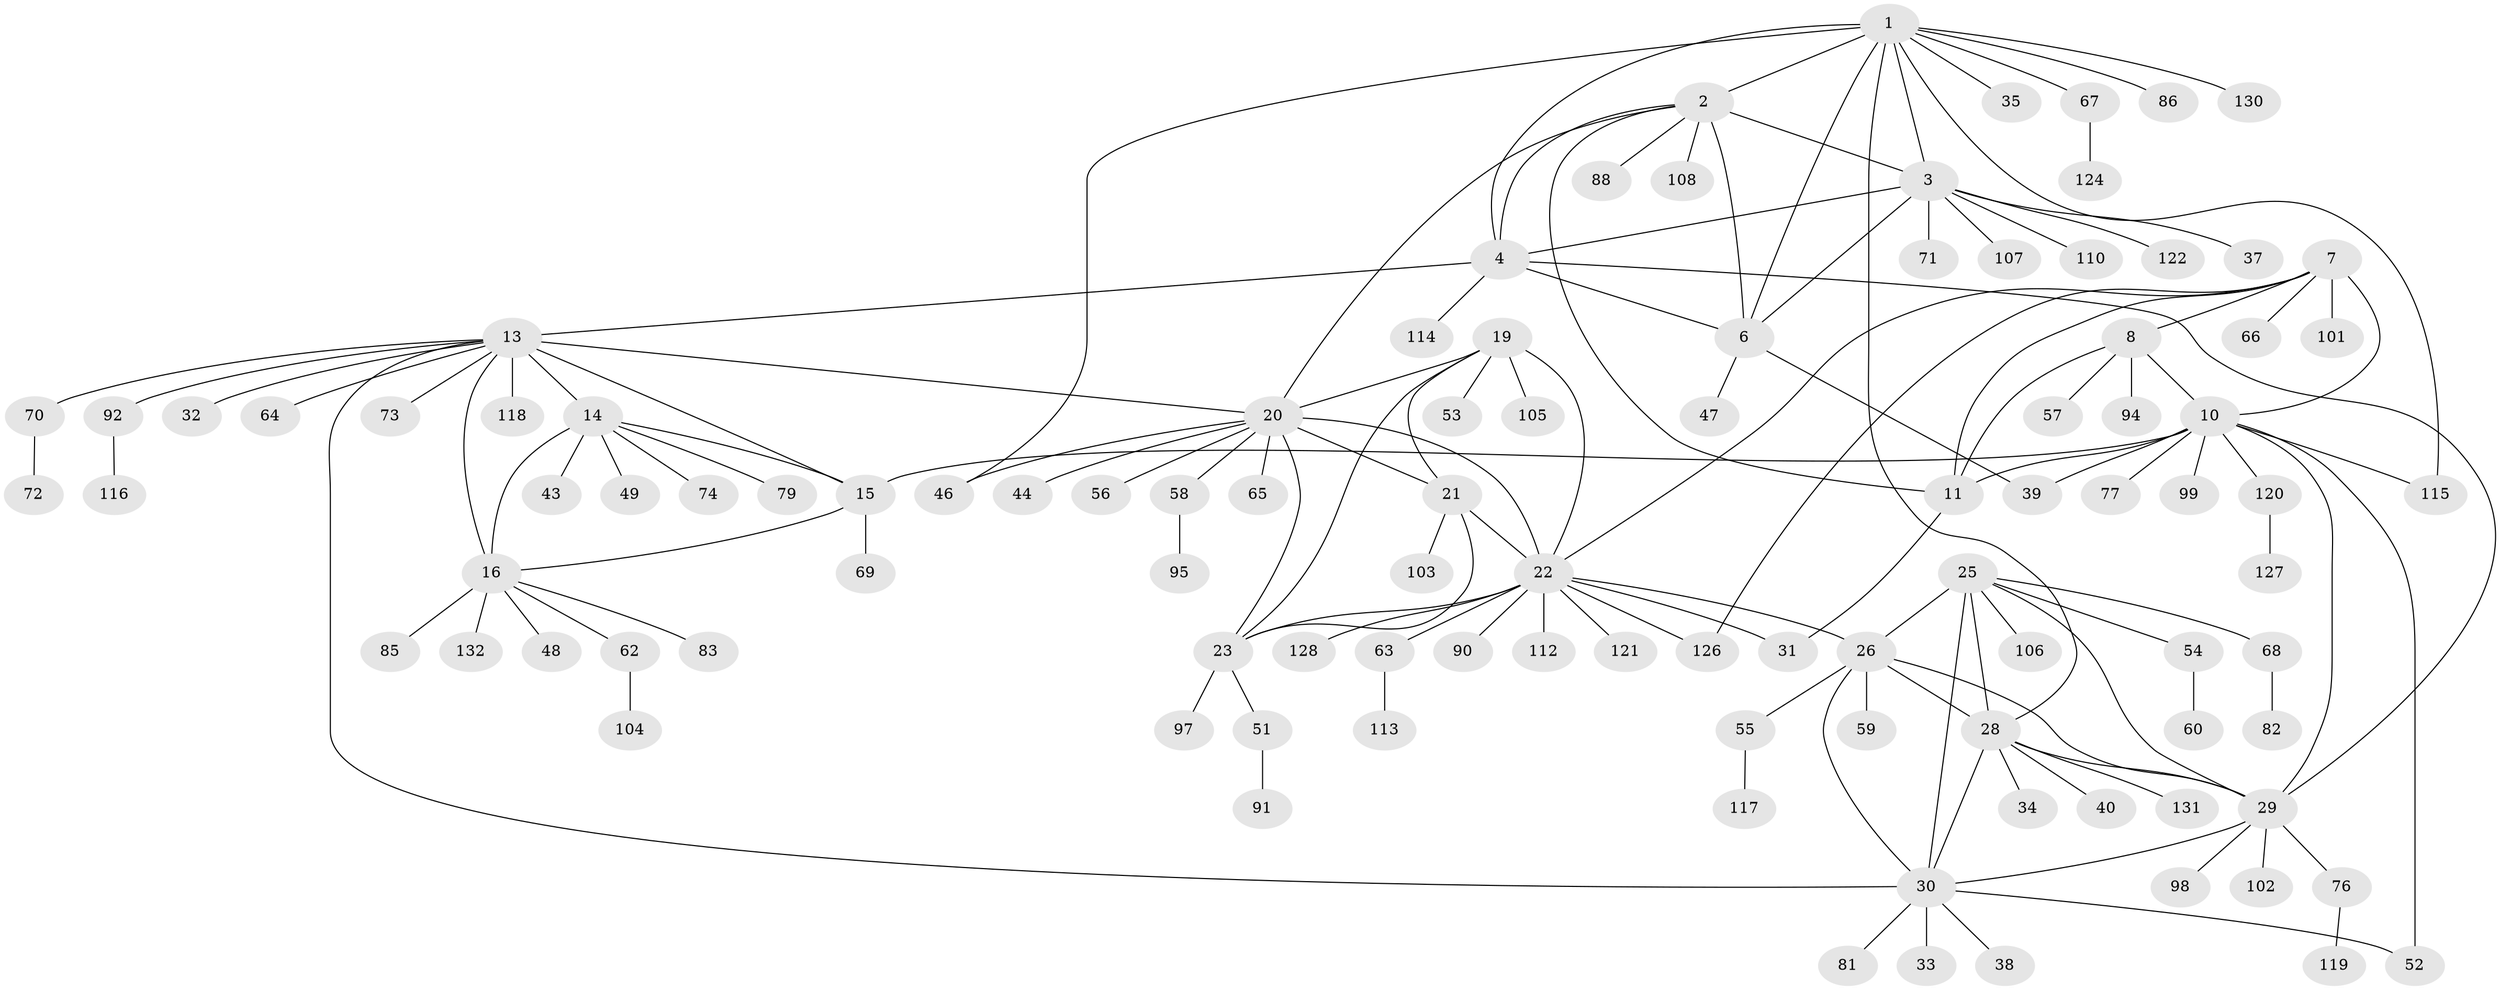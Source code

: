 // original degree distribution, {13: 0.015037593984962405, 7: 0.05263157894736842, 11: 0.022556390977443608, 8: 0.03759398496240601, 10: 0.03759398496240601, 5: 0.015037593984962405, 12: 0.007518796992481203, 6: 0.015037593984962405, 9: 0.022556390977443608, 3: 0.022556390977443608, 2: 0.16541353383458646, 1: 0.5864661654135338}
// Generated by graph-tools (version 1.1) at 2025/11/02/27/25 16:11:35]
// undirected, 105 vertices, 141 edges
graph export_dot {
graph [start="1"]
  node [color=gray90,style=filled];
  1 [super="+133"];
  2 [super="+5"];
  3 [super="+50"];
  4;
  6 [super="+45"];
  7 [super="+75"];
  8 [super="+9"];
  10 [super="+12"];
  11;
  13 [super="+18"];
  14 [super="+17"];
  15 [super="+36"];
  16 [super="+129"];
  19 [super="+42"];
  20 [super="+84"];
  21;
  22 [super="+24"];
  23 [super="+41"];
  25 [super="+27"];
  26 [super="+78"];
  28 [super="+125"];
  29 [super="+96"];
  30 [super="+61"];
  31 [super="+100"];
  32 [super="+80"];
  33;
  34;
  35;
  37;
  38;
  39;
  40;
  43;
  44;
  46;
  47;
  48;
  49;
  51;
  52;
  53;
  54;
  55;
  56;
  57;
  58;
  59;
  60;
  62;
  63 [super="+89"];
  64;
  65;
  66;
  67 [super="+93"];
  68;
  69 [super="+87"];
  70;
  71;
  72;
  73;
  74;
  76 [super="+111"];
  77;
  79;
  81;
  82;
  83;
  85;
  86;
  88;
  90;
  91;
  92;
  94;
  95;
  97;
  98;
  99;
  101;
  102 [super="+123"];
  103;
  104;
  105;
  106;
  107;
  108 [super="+109"];
  110;
  112;
  113;
  114;
  115;
  116;
  117;
  118;
  119;
  120;
  121;
  122;
  124;
  126;
  127;
  128;
  130;
  131;
  132;
  1 -- 2 [weight=2];
  1 -- 3;
  1 -- 4;
  1 -- 6;
  1 -- 28;
  1 -- 35;
  1 -- 46;
  1 -- 67;
  1 -- 86;
  1 -- 115;
  1 -- 130;
  2 -- 3 [weight=2];
  2 -- 4 [weight=2];
  2 -- 6 [weight=2];
  2 -- 20;
  2 -- 108;
  2 -- 88;
  2 -- 11;
  3 -- 4;
  3 -- 6;
  3 -- 37;
  3 -- 71;
  3 -- 107;
  3 -- 110;
  3 -- 122;
  4 -- 6;
  4 -- 114;
  4 -- 13;
  4 -- 29;
  6 -- 39;
  6 -- 47;
  7 -- 8 [weight=2];
  7 -- 10 [weight=2];
  7 -- 11;
  7 -- 22;
  7 -- 66;
  7 -- 101;
  7 -- 126;
  8 -- 10 [weight=4];
  8 -- 11 [weight=2];
  8 -- 57;
  8 -- 94;
  10 -- 11 [weight=2];
  10 -- 15;
  10 -- 29;
  10 -- 39;
  10 -- 52;
  10 -- 77;
  10 -- 99;
  10 -- 120;
  10 -- 115;
  11 -- 31;
  13 -- 14 [weight=4];
  13 -- 15 [weight=2];
  13 -- 16 [weight=2];
  13 -- 20;
  13 -- 32;
  13 -- 73;
  13 -- 118;
  13 -- 64;
  13 -- 70;
  13 -- 92;
  13 -- 30;
  14 -- 15 [weight=2];
  14 -- 16 [weight=2];
  14 -- 43;
  14 -- 79;
  14 -- 49;
  14 -- 74;
  15 -- 16;
  15 -- 69;
  16 -- 48;
  16 -- 62;
  16 -- 83;
  16 -- 85;
  16 -- 132;
  19 -- 20;
  19 -- 21;
  19 -- 22 [weight=2];
  19 -- 23;
  19 -- 53;
  19 -- 105;
  20 -- 21;
  20 -- 22 [weight=2];
  20 -- 23;
  20 -- 44;
  20 -- 46;
  20 -- 56;
  20 -- 58;
  20 -- 65;
  21 -- 22 [weight=2];
  21 -- 23;
  21 -- 103;
  22 -- 23 [weight=2];
  22 -- 31;
  22 -- 63;
  22 -- 90;
  22 -- 126;
  22 -- 128;
  22 -- 112;
  22 -- 121;
  22 -- 26;
  23 -- 51;
  23 -- 97;
  25 -- 26 [weight=2];
  25 -- 28 [weight=2];
  25 -- 29 [weight=2];
  25 -- 30 [weight=2];
  25 -- 54;
  25 -- 68;
  25 -- 106;
  26 -- 28;
  26 -- 29;
  26 -- 30;
  26 -- 55;
  26 -- 59;
  28 -- 29;
  28 -- 30;
  28 -- 34;
  28 -- 40;
  28 -- 131;
  29 -- 30;
  29 -- 76;
  29 -- 98;
  29 -- 102;
  30 -- 33;
  30 -- 38;
  30 -- 52;
  30 -- 81;
  51 -- 91;
  54 -- 60;
  55 -- 117;
  58 -- 95;
  62 -- 104;
  63 -- 113;
  67 -- 124;
  68 -- 82;
  70 -- 72;
  76 -- 119;
  92 -- 116;
  120 -- 127;
}
